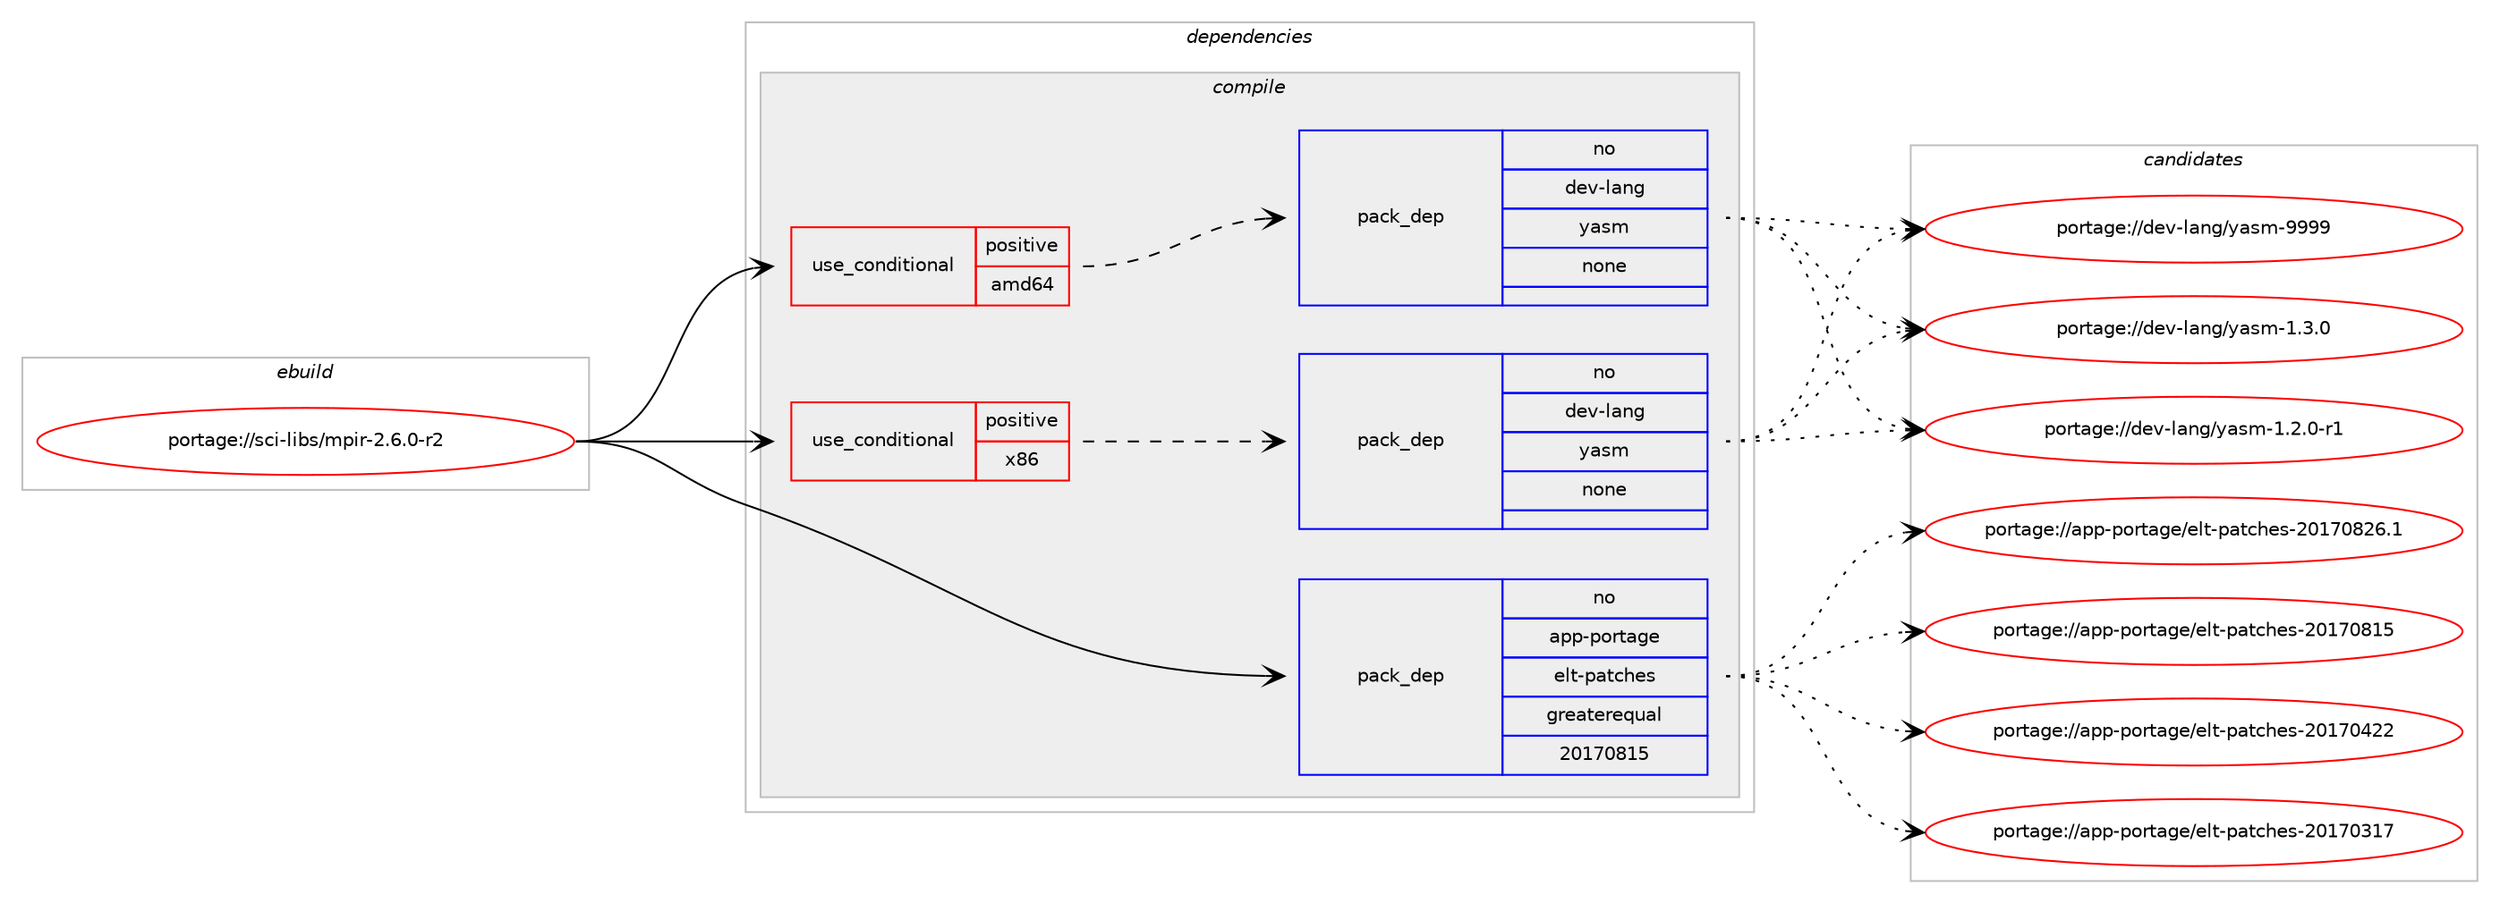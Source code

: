 digraph prolog {

# *************
# Graph options
# *************

newrank=true;
concentrate=true;
compound=true;
graph [rankdir=LR,fontname=Helvetica,fontsize=10,ranksep=1.5];#, ranksep=2.5, nodesep=0.2];
edge  [arrowhead=vee];
node  [fontname=Helvetica,fontsize=10];

# **********
# The ebuild
# **********

subgraph cluster_leftcol {
color=gray;
rank=same;
label=<<i>ebuild</i>>;
id [label="portage://sci-libs/mpir-2.6.0-r2", color=red, width=4, href="../sci-libs/mpir-2.6.0-r2.svg"];
}

# ****************
# The dependencies
# ****************

subgraph cluster_midcol {
color=gray;
label=<<i>dependencies</i>>;
subgraph cluster_compile {
fillcolor="#eeeeee";
style=filled;
label=<<i>compile</i>>;
subgraph cond17765 {
dependency89069 [label=<<TABLE BORDER="0" CELLBORDER="1" CELLSPACING="0" CELLPADDING="4"><TR><TD ROWSPAN="3" CELLPADDING="10">use_conditional</TD></TR><TR><TD>positive</TD></TR><TR><TD>amd64</TD></TR></TABLE>>, shape=none, color=red];
subgraph pack69802 {
dependency89070 [label=<<TABLE BORDER="0" CELLBORDER="1" CELLSPACING="0" CELLPADDING="4" WIDTH="220"><TR><TD ROWSPAN="6" CELLPADDING="30">pack_dep</TD></TR><TR><TD WIDTH="110">no</TD></TR><TR><TD>dev-lang</TD></TR><TR><TD>yasm</TD></TR><TR><TD>none</TD></TR><TR><TD></TD></TR></TABLE>>, shape=none, color=blue];
}
dependency89069:e -> dependency89070:w [weight=20,style="dashed",arrowhead="vee"];
}
id:e -> dependency89069:w [weight=20,style="solid",arrowhead="vee"];
subgraph cond17766 {
dependency89071 [label=<<TABLE BORDER="0" CELLBORDER="1" CELLSPACING="0" CELLPADDING="4"><TR><TD ROWSPAN="3" CELLPADDING="10">use_conditional</TD></TR><TR><TD>positive</TD></TR><TR><TD>x86</TD></TR></TABLE>>, shape=none, color=red];
subgraph pack69803 {
dependency89072 [label=<<TABLE BORDER="0" CELLBORDER="1" CELLSPACING="0" CELLPADDING="4" WIDTH="220"><TR><TD ROWSPAN="6" CELLPADDING="30">pack_dep</TD></TR><TR><TD WIDTH="110">no</TD></TR><TR><TD>dev-lang</TD></TR><TR><TD>yasm</TD></TR><TR><TD>none</TD></TR><TR><TD></TD></TR></TABLE>>, shape=none, color=blue];
}
dependency89071:e -> dependency89072:w [weight=20,style="dashed",arrowhead="vee"];
}
id:e -> dependency89071:w [weight=20,style="solid",arrowhead="vee"];
subgraph pack69804 {
dependency89073 [label=<<TABLE BORDER="0" CELLBORDER="1" CELLSPACING="0" CELLPADDING="4" WIDTH="220"><TR><TD ROWSPAN="6" CELLPADDING="30">pack_dep</TD></TR><TR><TD WIDTH="110">no</TD></TR><TR><TD>app-portage</TD></TR><TR><TD>elt-patches</TD></TR><TR><TD>greaterequal</TD></TR><TR><TD>20170815</TD></TR></TABLE>>, shape=none, color=blue];
}
id:e -> dependency89073:w [weight=20,style="solid",arrowhead="vee"];
}
subgraph cluster_compileandrun {
fillcolor="#eeeeee";
style=filled;
label=<<i>compile and run</i>>;
}
subgraph cluster_run {
fillcolor="#eeeeee";
style=filled;
label=<<i>run</i>>;
}
}

# **************
# The candidates
# **************

subgraph cluster_choices {
rank=same;
color=gray;
label=<<i>candidates</i>>;

subgraph choice69802 {
color=black;
nodesep=1;
choice100101118451089711010347121971151094557575757 [label="portage://dev-lang/yasm-9999", color=red, width=4,href="../dev-lang/yasm-9999.svg"];
choice10010111845108971101034712197115109454946514648 [label="portage://dev-lang/yasm-1.3.0", color=red, width=4,href="../dev-lang/yasm-1.3.0.svg"];
choice100101118451089711010347121971151094549465046484511449 [label="portage://dev-lang/yasm-1.2.0-r1", color=red, width=4,href="../dev-lang/yasm-1.2.0-r1.svg"];
dependency89070:e -> choice100101118451089711010347121971151094557575757:w [style=dotted,weight="100"];
dependency89070:e -> choice10010111845108971101034712197115109454946514648:w [style=dotted,weight="100"];
dependency89070:e -> choice100101118451089711010347121971151094549465046484511449:w [style=dotted,weight="100"];
}
subgraph choice69803 {
color=black;
nodesep=1;
choice100101118451089711010347121971151094557575757 [label="portage://dev-lang/yasm-9999", color=red, width=4,href="../dev-lang/yasm-9999.svg"];
choice10010111845108971101034712197115109454946514648 [label="portage://dev-lang/yasm-1.3.0", color=red, width=4,href="../dev-lang/yasm-1.3.0.svg"];
choice100101118451089711010347121971151094549465046484511449 [label="portage://dev-lang/yasm-1.2.0-r1", color=red, width=4,href="../dev-lang/yasm-1.2.0-r1.svg"];
dependency89072:e -> choice100101118451089711010347121971151094557575757:w [style=dotted,weight="100"];
dependency89072:e -> choice10010111845108971101034712197115109454946514648:w [style=dotted,weight="100"];
dependency89072:e -> choice100101118451089711010347121971151094549465046484511449:w [style=dotted,weight="100"];
}
subgraph choice69804 {
color=black;
nodesep=1;
choice971121124511211111411697103101471011081164511297116991041011154550484955485650544649 [label="portage://app-portage/elt-patches-20170826.1", color=red, width=4,href="../app-portage/elt-patches-20170826.1.svg"];
choice97112112451121111141169710310147101108116451129711699104101115455048495548564953 [label="portage://app-portage/elt-patches-20170815", color=red, width=4,href="../app-portage/elt-patches-20170815.svg"];
choice97112112451121111141169710310147101108116451129711699104101115455048495548525050 [label="portage://app-portage/elt-patches-20170422", color=red, width=4,href="../app-portage/elt-patches-20170422.svg"];
choice97112112451121111141169710310147101108116451129711699104101115455048495548514955 [label="portage://app-portage/elt-patches-20170317", color=red, width=4,href="../app-portage/elt-patches-20170317.svg"];
dependency89073:e -> choice971121124511211111411697103101471011081164511297116991041011154550484955485650544649:w [style=dotted,weight="100"];
dependency89073:e -> choice97112112451121111141169710310147101108116451129711699104101115455048495548564953:w [style=dotted,weight="100"];
dependency89073:e -> choice97112112451121111141169710310147101108116451129711699104101115455048495548525050:w [style=dotted,weight="100"];
dependency89073:e -> choice97112112451121111141169710310147101108116451129711699104101115455048495548514955:w [style=dotted,weight="100"];
}
}

}

